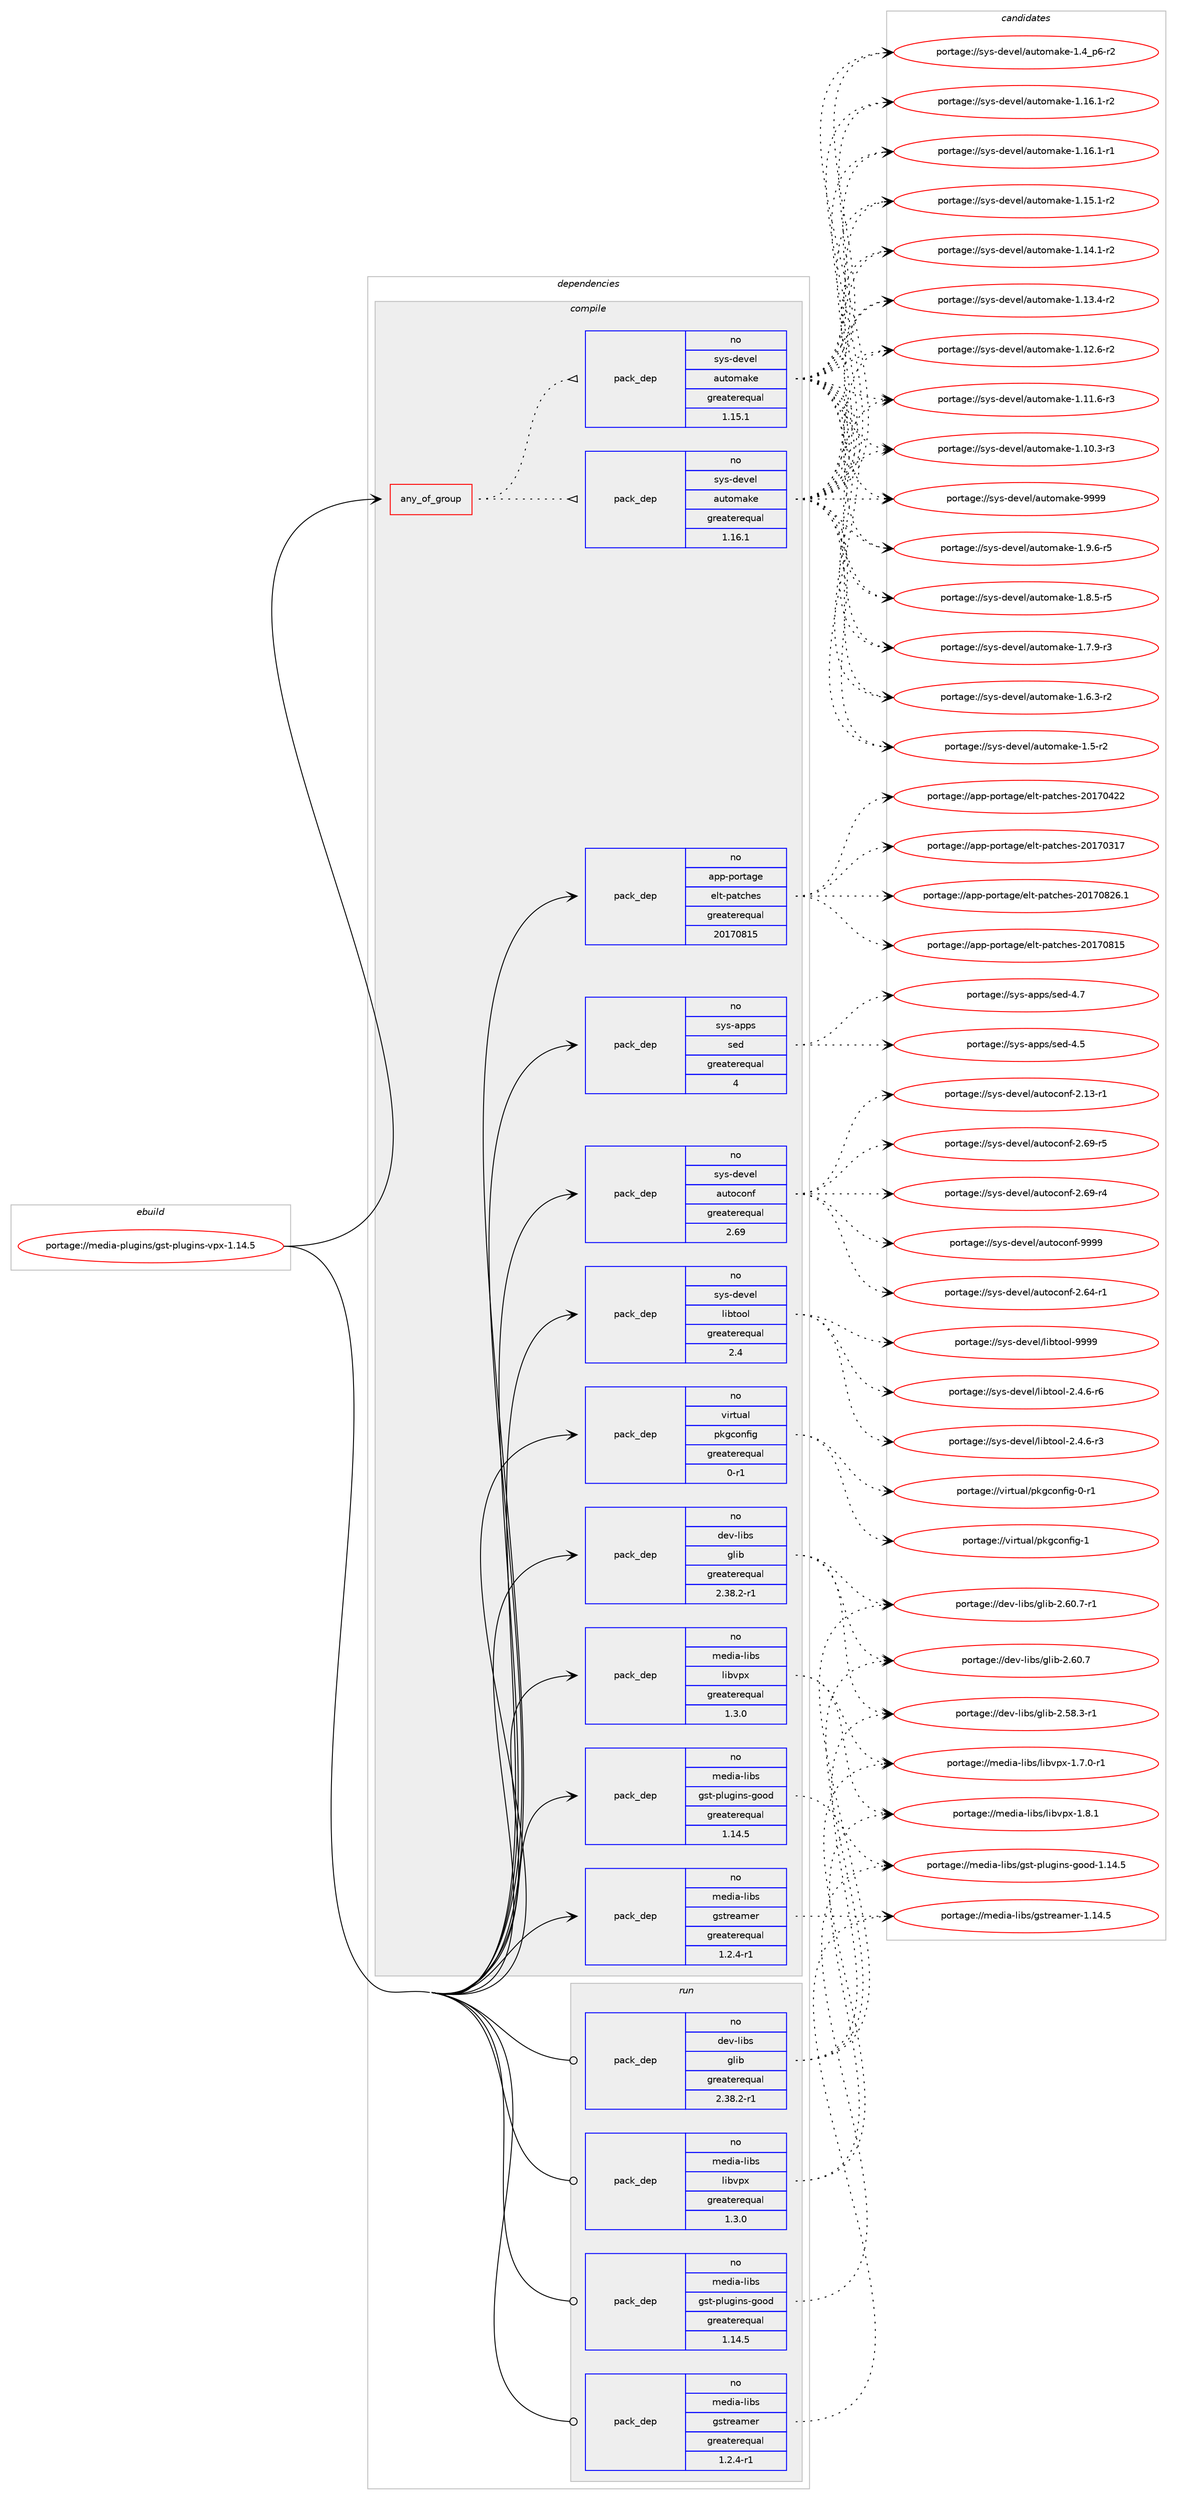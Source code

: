 digraph prolog {

# *************
# Graph options
# *************

newrank=true;
concentrate=true;
compound=true;
graph [rankdir=LR,fontname=Helvetica,fontsize=10,ranksep=1.5];#, ranksep=2.5, nodesep=0.2];
edge  [arrowhead=vee];
node  [fontname=Helvetica,fontsize=10];

# **********
# The ebuild
# **********

subgraph cluster_leftcol {
color=gray;
rank=same;
label=<<i>ebuild</i>>;
id [label="portage://media-plugins/gst-plugins-vpx-1.14.5", color=red, width=4, href="../media-plugins/gst-plugins-vpx-1.14.5.svg"];
}

# ****************
# The dependencies
# ****************

subgraph cluster_midcol {
color=gray;
label=<<i>dependencies</i>>;
subgraph cluster_compile {
fillcolor="#eeeeee";
style=filled;
label=<<i>compile</i>>;
subgraph any2887 {
dependency201237 [label=<<TABLE BORDER="0" CELLBORDER="1" CELLSPACING="0" CELLPADDING="4"><TR><TD CELLPADDING="10">any_of_group</TD></TR></TABLE>>, shape=none, color=red];subgraph pack153004 {
dependency201238 [label=<<TABLE BORDER="0" CELLBORDER="1" CELLSPACING="0" CELLPADDING="4" WIDTH="220"><TR><TD ROWSPAN="6" CELLPADDING="30">pack_dep</TD></TR><TR><TD WIDTH="110">no</TD></TR><TR><TD>sys-devel</TD></TR><TR><TD>automake</TD></TR><TR><TD>greaterequal</TD></TR><TR><TD>1.16.1</TD></TR></TABLE>>, shape=none, color=blue];
}
dependency201237:e -> dependency201238:w [weight=20,style="dotted",arrowhead="oinv"];
subgraph pack153005 {
dependency201239 [label=<<TABLE BORDER="0" CELLBORDER="1" CELLSPACING="0" CELLPADDING="4" WIDTH="220"><TR><TD ROWSPAN="6" CELLPADDING="30">pack_dep</TD></TR><TR><TD WIDTH="110">no</TD></TR><TR><TD>sys-devel</TD></TR><TR><TD>automake</TD></TR><TR><TD>greaterequal</TD></TR><TR><TD>1.15.1</TD></TR></TABLE>>, shape=none, color=blue];
}
dependency201237:e -> dependency201239:w [weight=20,style="dotted",arrowhead="oinv"];
}
id:e -> dependency201237:w [weight=20,style="solid",arrowhead="vee"];
subgraph pack153006 {
dependency201240 [label=<<TABLE BORDER="0" CELLBORDER="1" CELLSPACING="0" CELLPADDING="4" WIDTH="220"><TR><TD ROWSPAN="6" CELLPADDING="30">pack_dep</TD></TR><TR><TD WIDTH="110">no</TD></TR><TR><TD>app-portage</TD></TR><TR><TD>elt-patches</TD></TR><TR><TD>greaterequal</TD></TR><TR><TD>20170815</TD></TR></TABLE>>, shape=none, color=blue];
}
id:e -> dependency201240:w [weight=20,style="solid",arrowhead="vee"];
subgraph pack153007 {
dependency201241 [label=<<TABLE BORDER="0" CELLBORDER="1" CELLSPACING="0" CELLPADDING="4" WIDTH="220"><TR><TD ROWSPAN="6" CELLPADDING="30">pack_dep</TD></TR><TR><TD WIDTH="110">no</TD></TR><TR><TD>dev-libs</TD></TR><TR><TD>glib</TD></TR><TR><TD>greaterequal</TD></TR><TR><TD>2.38.2-r1</TD></TR></TABLE>>, shape=none, color=blue];
}
id:e -> dependency201241:w [weight=20,style="solid",arrowhead="vee"];
subgraph pack153008 {
dependency201242 [label=<<TABLE BORDER="0" CELLBORDER="1" CELLSPACING="0" CELLPADDING="4" WIDTH="220"><TR><TD ROWSPAN="6" CELLPADDING="30">pack_dep</TD></TR><TR><TD WIDTH="110">no</TD></TR><TR><TD>media-libs</TD></TR><TR><TD>gst-plugins-good</TD></TR><TR><TD>greaterequal</TD></TR><TR><TD>1.14.5</TD></TR></TABLE>>, shape=none, color=blue];
}
id:e -> dependency201242:w [weight=20,style="solid",arrowhead="vee"];
subgraph pack153009 {
dependency201243 [label=<<TABLE BORDER="0" CELLBORDER="1" CELLSPACING="0" CELLPADDING="4" WIDTH="220"><TR><TD ROWSPAN="6" CELLPADDING="30">pack_dep</TD></TR><TR><TD WIDTH="110">no</TD></TR><TR><TD>media-libs</TD></TR><TR><TD>gstreamer</TD></TR><TR><TD>greaterequal</TD></TR><TR><TD>1.2.4-r1</TD></TR></TABLE>>, shape=none, color=blue];
}
id:e -> dependency201243:w [weight=20,style="solid",arrowhead="vee"];
subgraph pack153010 {
dependency201244 [label=<<TABLE BORDER="0" CELLBORDER="1" CELLSPACING="0" CELLPADDING="4" WIDTH="220"><TR><TD ROWSPAN="6" CELLPADDING="30">pack_dep</TD></TR><TR><TD WIDTH="110">no</TD></TR><TR><TD>media-libs</TD></TR><TR><TD>libvpx</TD></TR><TR><TD>greaterequal</TD></TR><TR><TD>1.3.0</TD></TR></TABLE>>, shape=none, color=blue];
}
id:e -> dependency201244:w [weight=20,style="solid",arrowhead="vee"];
subgraph pack153011 {
dependency201245 [label=<<TABLE BORDER="0" CELLBORDER="1" CELLSPACING="0" CELLPADDING="4" WIDTH="220"><TR><TD ROWSPAN="6" CELLPADDING="30">pack_dep</TD></TR><TR><TD WIDTH="110">no</TD></TR><TR><TD>sys-apps</TD></TR><TR><TD>sed</TD></TR><TR><TD>greaterequal</TD></TR><TR><TD>4</TD></TR></TABLE>>, shape=none, color=blue];
}
id:e -> dependency201245:w [weight=20,style="solid",arrowhead="vee"];
subgraph pack153012 {
dependency201246 [label=<<TABLE BORDER="0" CELLBORDER="1" CELLSPACING="0" CELLPADDING="4" WIDTH="220"><TR><TD ROWSPAN="6" CELLPADDING="30">pack_dep</TD></TR><TR><TD WIDTH="110">no</TD></TR><TR><TD>sys-devel</TD></TR><TR><TD>autoconf</TD></TR><TR><TD>greaterequal</TD></TR><TR><TD>2.69</TD></TR></TABLE>>, shape=none, color=blue];
}
id:e -> dependency201246:w [weight=20,style="solid",arrowhead="vee"];
subgraph pack153013 {
dependency201247 [label=<<TABLE BORDER="0" CELLBORDER="1" CELLSPACING="0" CELLPADDING="4" WIDTH="220"><TR><TD ROWSPAN="6" CELLPADDING="30">pack_dep</TD></TR><TR><TD WIDTH="110">no</TD></TR><TR><TD>sys-devel</TD></TR><TR><TD>libtool</TD></TR><TR><TD>greaterequal</TD></TR><TR><TD>2.4</TD></TR></TABLE>>, shape=none, color=blue];
}
id:e -> dependency201247:w [weight=20,style="solid",arrowhead="vee"];
subgraph pack153014 {
dependency201248 [label=<<TABLE BORDER="0" CELLBORDER="1" CELLSPACING="0" CELLPADDING="4" WIDTH="220"><TR><TD ROWSPAN="6" CELLPADDING="30">pack_dep</TD></TR><TR><TD WIDTH="110">no</TD></TR><TR><TD>virtual</TD></TR><TR><TD>pkgconfig</TD></TR><TR><TD>greaterequal</TD></TR><TR><TD>0-r1</TD></TR></TABLE>>, shape=none, color=blue];
}
id:e -> dependency201248:w [weight=20,style="solid",arrowhead="vee"];
}
subgraph cluster_compileandrun {
fillcolor="#eeeeee";
style=filled;
label=<<i>compile and run</i>>;
}
subgraph cluster_run {
fillcolor="#eeeeee";
style=filled;
label=<<i>run</i>>;
subgraph pack153015 {
dependency201249 [label=<<TABLE BORDER="0" CELLBORDER="1" CELLSPACING="0" CELLPADDING="4" WIDTH="220"><TR><TD ROWSPAN="6" CELLPADDING="30">pack_dep</TD></TR><TR><TD WIDTH="110">no</TD></TR><TR><TD>dev-libs</TD></TR><TR><TD>glib</TD></TR><TR><TD>greaterequal</TD></TR><TR><TD>2.38.2-r1</TD></TR></TABLE>>, shape=none, color=blue];
}
id:e -> dependency201249:w [weight=20,style="solid",arrowhead="odot"];
subgraph pack153016 {
dependency201250 [label=<<TABLE BORDER="0" CELLBORDER="1" CELLSPACING="0" CELLPADDING="4" WIDTH="220"><TR><TD ROWSPAN="6" CELLPADDING="30">pack_dep</TD></TR><TR><TD WIDTH="110">no</TD></TR><TR><TD>media-libs</TD></TR><TR><TD>gst-plugins-good</TD></TR><TR><TD>greaterequal</TD></TR><TR><TD>1.14.5</TD></TR></TABLE>>, shape=none, color=blue];
}
id:e -> dependency201250:w [weight=20,style="solid",arrowhead="odot"];
subgraph pack153017 {
dependency201251 [label=<<TABLE BORDER="0" CELLBORDER="1" CELLSPACING="0" CELLPADDING="4" WIDTH="220"><TR><TD ROWSPAN="6" CELLPADDING="30">pack_dep</TD></TR><TR><TD WIDTH="110">no</TD></TR><TR><TD>media-libs</TD></TR><TR><TD>gstreamer</TD></TR><TR><TD>greaterequal</TD></TR><TR><TD>1.2.4-r1</TD></TR></TABLE>>, shape=none, color=blue];
}
id:e -> dependency201251:w [weight=20,style="solid",arrowhead="odot"];
subgraph pack153018 {
dependency201252 [label=<<TABLE BORDER="0" CELLBORDER="1" CELLSPACING="0" CELLPADDING="4" WIDTH="220"><TR><TD ROWSPAN="6" CELLPADDING="30">pack_dep</TD></TR><TR><TD WIDTH="110">no</TD></TR><TR><TD>media-libs</TD></TR><TR><TD>libvpx</TD></TR><TR><TD>greaterequal</TD></TR><TR><TD>1.3.0</TD></TR></TABLE>>, shape=none, color=blue];
}
id:e -> dependency201252:w [weight=20,style="solid",arrowhead="odot"];
}
}

# **************
# The candidates
# **************

subgraph cluster_choices {
rank=same;
color=gray;
label=<<i>candidates</i>>;

subgraph choice153004 {
color=black;
nodesep=1;
choice115121115451001011181011084797117116111109971071014557575757 [label="portage://sys-devel/automake-9999", color=red, width=4,href="../sys-devel/automake-9999.svg"];
choice115121115451001011181011084797117116111109971071014549465746544511453 [label="portage://sys-devel/automake-1.9.6-r5", color=red, width=4,href="../sys-devel/automake-1.9.6-r5.svg"];
choice115121115451001011181011084797117116111109971071014549465646534511453 [label="portage://sys-devel/automake-1.8.5-r5", color=red, width=4,href="../sys-devel/automake-1.8.5-r5.svg"];
choice115121115451001011181011084797117116111109971071014549465546574511451 [label="portage://sys-devel/automake-1.7.9-r3", color=red, width=4,href="../sys-devel/automake-1.7.9-r3.svg"];
choice115121115451001011181011084797117116111109971071014549465446514511450 [label="portage://sys-devel/automake-1.6.3-r2", color=red, width=4,href="../sys-devel/automake-1.6.3-r2.svg"];
choice11512111545100101118101108479711711611110997107101454946534511450 [label="portage://sys-devel/automake-1.5-r2", color=red, width=4,href="../sys-devel/automake-1.5-r2.svg"];
choice115121115451001011181011084797117116111109971071014549465295112544511450 [label="portage://sys-devel/automake-1.4_p6-r2", color=red, width=4,href="../sys-devel/automake-1.4_p6-r2.svg"];
choice11512111545100101118101108479711711611110997107101454946495446494511450 [label="portage://sys-devel/automake-1.16.1-r2", color=red, width=4,href="../sys-devel/automake-1.16.1-r2.svg"];
choice11512111545100101118101108479711711611110997107101454946495446494511449 [label="portage://sys-devel/automake-1.16.1-r1", color=red, width=4,href="../sys-devel/automake-1.16.1-r1.svg"];
choice11512111545100101118101108479711711611110997107101454946495346494511450 [label="portage://sys-devel/automake-1.15.1-r2", color=red, width=4,href="../sys-devel/automake-1.15.1-r2.svg"];
choice11512111545100101118101108479711711611110997107101454946495246494511450 [label="portage://sys-devel/automake-1.14.1-r2", color=red, width=4,href="../sys-devel/automake-1.14.1-r2.svg"];
choice11512111545100101118101108479711711611110997107101454946495146524511450 [label="portage://sys-devel/automake-1.13.4-r2", color=red, width=4,href="../sys-devel/automake-1.13.4-r2.svg"];
choice11512111545100101118101108479711711611110997107101454946495046544511450 [label="portage://sys-devel/automake-1.12.6-r2", color=red, width=4,href="../sys-devel/automake-1.12.6-r2.svg"];
choice11512111545100101118101108479711711611110997107101454946494946544511451 [label="portage://sys-devel/automake-1.11.6-r3", color=red, width=4,href="../sys-devel/automake-1.11.6-r3.svg"];
choice11512111545100101118101108479711711611110997107101454946494846514511451 [label="portage://sys-devel/automake-1.10.3-r3", color=red, width=4,href="../sys-devel/automake-1.10.3-r3.svg"];
dependency201238:e -> choice115121115451001011181011084797117116111109971071014557575757:w [style=dotted,weight="100"];
dependency201238:e -> choice115121115451001011181011084797117116111109971071014549465746544511453:w [style=dotted,weight="100"];
dependency201238:e -> choice115121115451001011181011084797117116111109971071014549465646534511453:w [style=dotted,weight="100"];
dependency201238:e -> choice115121115451001011181011084797117116111109971071014549465546574511451:w [style=dotted,weight="100"];
dependency201238:e -> choice115121115451001011181011084797117116111109971071014549465446514511450:w [style=dotted,weight="100"];
dependency201238:e -> choice11512111545100101118101108479711711611110997107101454946534511450:w [style=dotted,weight="100"];
dependency201238:e -> choice115121115451001011181011084797117116111109971071014549465295112544511450:w [style=dotted,weight="100"];
dependency201238:e -> choice11512111545100101118101108479711711611110997107101454946495446494511450:w [style=dotted,weight="100"];
dependency201238:e -> choice11512111545100101118101108479711711611110997107101454946495446494511449:w [style=dotted,weight="100"];
dependency201238:e -> choice11512111545100101118101108479711711611110997107101454946495346494511450:w [style=dotted,weight="100"];
dependency201238:e -> choice11512111545100101118101108479711711611110997107101454946495246494511450:w [style=dotted,weight="100"];
dependency201238:e -> choice11512111545100101118101108479711711611110997107101454946495146524511450:w [style=dotted,weight="100"];
dependency201238:e -> choice11512111545100101118101108479711711611110997107101454946495046544511450:w [style=dotted,weight="100"];
dependency201238:e -> choice11512111545100101118101108479711711611110997107101454946494946544511451:w [style=dotted,weight="100"];
dependency201238:e -> choice11512111545100101118101108479711711611110997107101454946494846514511451:w [style=dotted,weight="100"];
}
subgraph choice153005 {
color=black;
nodesep=1;
choice115121115451001011181011084797117116111109971071014557575757 [label="portage://sys-devel/automake-9999", color=red, width=4,href="../sys-devel/automake-9999.svg"];
choice115121115451001011181011084797117116111109971071014549465746544511453 [label="portage://sys-devel/automake-1.9.6-r5", color=red, width=4,href="../sys-devel/automake-1.9.6-r5.svg"];
choice115121115451001011181011084797117116111109971071014549465646534511453 [label="portage://sys-devel/automake-1.8.5-r5", color=red, width=4,href="../sys-devel/automake-1.8.5-r5.svg"];
choice115121115451001011181011084797117116111109971071014549465546574511451 [label="portage://sys-devel/automake-1.7.9-r3", color=red, width=4,href="../sys-devel/automake-1.7.9-r3.svg"];
choice115121115451001011181011084797117116111109971071014549465446514511450 [label="portage://sys-devel/automake-1.6.3-r2", color=red, width=4,href="../sys-devel/automake-1.6.3-r2.svg"];
choice11512111545100101118101108479711711611110997107101454946534511450 [label="portage://sys-devel/automake-1.5-r2", color=red, width=4,href="../sys-devel/automake-1.5-r2.svg"];
choice115121115451001011181011084797117116111109971071014549465295112544511450 [label="portage://sys-devel/automake-1.4_p6-r2", color=red, width=4,href="../sys-devel/automake-1.4_p6-r2.svg"];
choice11512111545100101118101108479711711611110997107101454946495446494511450 [label="portage://sys-devel/automake-1.16.1-r2", color=red, width=4,href="../sys-devel/automake-1.16.1-r2.svg"];
choice11512111545100101118101108479711711611110997107101454946495446494511449 [label="portage://sys-devel/automake-1.16.1-r1", color=red, width=4,href="../sys-devel/automake-1.16.1-r1.svg"];
choice11512111545100101118101108479711711611110997107101454946495346494511450 [label="portage://sys-devel/automake-1.15.1-r2", color=red, width=4,href="../sys-devel/automake-1.15.1-r2.svg"];
choice11512111545100101118101108479711711611110997107101454946495246494511450 [label="portage://sys-devel/automake-1.14.1-r2", color=red, width=4,href="../sys-devel/automake-1.14.1-r2.svg"];
choice11512111545100101118101108479711711611110997107101454946495146524511450 [label="portage://sys-devel/automake-1.13.4-r2", color=red, width=4,href="../sys-devel/automake-1.13.4-r2.svg"];
choice11512111545100101118101108479711711611110997107101454946495046544511450 [label="portage://sys-devel/automake-1.12.6-r2", color=red, width=4,href="../sys-devel/automake-1.12.6-r2.svg"];
choice11512111545100101118101108479711711611110997107101454946494946544511451 [label="portage://sys-devel/automake-1.11.6-r3", color=red, width=4,href="../sys-devel/automake-1.11.6-r3.svg"];
choice11512111545100101118101108479711711611110997107101454946494846514511451 [label="portage://sys-devel/automake-1.10.3-r3", color=red, width=4,href="../sys-devel/automake-1.10.3-r3.svg"];
dependency201239:e -> choice115121115451001011181011084797117116111109971071014557575757:w [style=dotted,weight="100"];
dependency201239:e -> choice115121115451001011181011084797117116111109971071014549465746544511453:w [style=dotted,weight="100"];
dependency201239:e -> choice115121115451001011181011084797117116111109971071014549465646534511453:w [style=dotted,weight="100"];
dependency201239:e -> choice115121115451001011181011084797117116111109971071014549465546574511451:w [style=dotted,weight="100"];
dependency201239:e -> choice115121115451001011181011084797117116111109971071014549465446514511450:w [style=dotted,weight="100"];
dependency201239:e -> choice11512111545100101118101108479711711611110997107101454946534511450:w [style=dotted,weight="100"];
dependency201239:e -> choice115121115451001011181011084797117116111109971071014549465295112544511450:w [style=dotted,weight="100"];
dependency201239:e -> choice11512111545100101118101108479711711611110997107101454946495446494511450:w [style=dotted,weight="100"];
dependency201239:e -> choice11512111545100101118101108479711711611110997107101454946495446494511449:w [style=dotted,weight="100"];
dependency201239:e -> choice11512111545100101118101108479711711611110997107101454946495346494511450:w [style=dotted,weight="100"];
dependency201239:e -> choice11512111545100101118101108479711711611110997107101454946495246494511450:w [style=dotted,weight="100"];
dependency201239:e -> choice11512111545100101118101108479711711611110997107101454946495146524511450:w [style=dotted,weight="100"];
dependency201239:e -> choice11512111545100101118101108479711711611110997107101454946495046544511450:w [style=dotted,weight="100"];
dependency201239:e -> choice11512111545100101118101108479711711611110997107101454946494946544511451:w [style=dotted,weight="100"];
dependency201239:e -> choice11512111545100101118101108479711711611110997107101454946494846514511451:w [style=dotted,weight="100"];
}
subgraph choice153006 {
color=black;
nodesep=1;
choice971121124511211111411697103101471011081164511297116991041011154550484955485650544649 [label="portage://app-portage/elt-patches-20170826.1", color=red, width=4,href="../app-portage/elt-patches-20170826.1.svg"];
choice97112112451121111141169710310147101108116451129711699104101115455048495548564953 [label="portage://app-portage/elt-patches-20170815", color=red, width=4,href="../app-portage/elt-patches-20170815.svg"];
choice97112112451121111141169710310147101108116451129711699104101115455048495548525050 [label="portage://app-portage/elt-patches-20170422", color=red, width=4,href="../app-portage/elt-patches-20170422.svg"];
choice97112112451121111141169710310147101108116451129711699104101115455048495548514955 [label="portage://app-portage/elt-patches-20170317", color=red, width=4,href="../app-portage/elt-patches-20170317.svg"];
dependency201240:e -> choice971121124511211111411697103101471011081164511297116991041011154550484955485650544649:w [style=dotted,weight="100"];
dependency201240:e -> choice97112112451121111141169710310147101108116451129711699104101115455048495548564953:w [style=dotted,weight="100"];
dependency201240:e -> choice97112112451121111141169710310147101108116451129711699104101115455048495548525050:w [style=dotted,weight="100"];
dependency201240:e -> choice97112112451121111141169710310147101108116451129711699104101115455048495548514955:w [style=dotted,weight="100"];
}
subgraph choice153007 {
color=black;
nodesep=1;
choice10010111845108105981154710310810598455046544846554511449 [label="portage://dev-libs/glib-2.60.7-r1", color=red, width=4,href="../dev-libs/glib-2.60.7-r1.svg"];
choice1001011184510810598115471031081059845504654484655 [label="portage://dev-libs/glib-2.60.7", color=red, width=4,href="../dev-libs/glib-2.60.7.svg"];
choice10010111845108105981154710310810598455046535646514511449 [label="portage://dev-libs/glib-2.58.3-r1", color=red, width=4,href="../dev-libs/glib-2.58.3-r1.svg"];
dependency201241:e -> choice10010111845108105981154710310810598455046544846554511449:w [style=dotted,weight="100"];
dependency201241:e -> choice1001011184510810598115471031081059845504654484655:w [style=dotted,weight="100"];
dependency201241:e -> choice10010111845108105981154710310810598455046535646514511449:w [style=dotted,weight="100"];
}
subgraph choice153008 {
color=black;
nodesep=1;
choice10910110010597451081059811547103115116451121081171031051101154510311111110045494649524653 [label="portage://media-libs/gst-plugins-good-1.14.5", color=red, width=4,href="../media-libs/gst-plugins-good-1.14.5.svg"];
dependency201242:e -> choice10910110010597451081059811547103115116451121081171031051101154510311111110045494649524653:w [style=dotted,weight="100"];
}
subgraph choice153009 {
color=black;
nodesep=1;
choice109101100105974510810598115471031151161141019710910111445494649524653 [label="portage://media-libs/gstreamer-1.14.5", color=red, width=4,href="../media-libs/gstreamer-1.14.5.svg"];
dependency201243:e -> choice109101100105974510810598115471031151161141019710910111445494649524653:w [style=dotted,weight="100"];
}
subgraph choice153010 {
color=black;
nodesep=1;
choice1091011001059745108105981154710810598118112120454946564649 [label="portage://media-libs/libvpx-1.8.1", color=red, width=4,href="../media-libs/libvpx-1.8.1.svg"];
choice10910110010597451081059811547108105981181121204549465546484511449 [label="portage://media-libs/libvpx-1.7.0-r1", color=red, width=4,href="../media-libs/libvpx-1.7.0-r1.svg"];
dependency201244:e -> choice1091011001059745108105981154710810598118112120454946564649:w [style=dotted,weight="100"];
dependency201244:e -> choice10910110010597451081059811547108105981181121204549465546484511449:w [style=dotted,weight="100"];
}
subgraph choice153011 {
color=black;
nodesep=1;
choice11512111545971121121154711510110045524655 [label="portage://sys-apps/sed-4.7", color=red, width=4,href="../sys-apps/sed-4.7.svg"];
choice11512111545971121121154711510110045524653 [label="portage://sys-apps/sed-4.5", color=red, width=4,href="../sys-apps/sed-4.5.svg"];
dependency201245:e -> choice11512111545971121121154711510110045524655:w [style=dotted,weight="100"];
dependency201245:e -> choice11512111545971121121154711510110045524653:w [style=dotted,weight="100"];
}
subgraph choice153012 {
color=black;
nodesep=1;
choice115121115451001011181011084797117116111991111101024557575757 [label="portage://sys-devel/autoconf-9999", color=red, width=4,href="../sys-devel/autoconf-9999.svg"];
choice1151211154510010111810110847971171161119911111010245504654574511453 [label="portage://sys-devel/autoconf-2.69-r5", color=red, width=4,href="../sys-devel/autoconf-2.69-r5.svg"];
choice1151211154510010111810110847971171161119911111010245504654574511452 [label="portage://sys-devel/autoconf-2.69-r4", color=red, width=4,href="../sys-devel/autoconf-2.69-r4.svg"];
choice1151211154510010111810110847971171161119911111010245504654524511449 [label="portage://sys-devel/autoconf-2.64-r1", color=red, width=4,href="../sys-devel/autoconf-2.64-r1.svg"];
choice1151211154510010111810110847971171161119911111010245504649514511449 [label="portage://sys-devel/autoconf-2.13-r1", color=red, width=4,href="../sys-devel/autoconf-2.13-r1.svg"];
dependency201246:e -> choice115121115451001011181011084797117116111991111101024557575757:w [style=dotted,weight="100"];
dependency201246:e -> choice1151211154510010111810110847971171161119911111010245504654574511453:w [style=dotted,weight="100"];
dependency201246:e -> choice1151211154510010111810110847971171161119911111010245504654574511452:w [style=dotted,weight="100"];
dependency201246:e -> choice1151211154510010111810110847971171161119911111010245504654524511449:w [style=dotted,weight="100"];
dependency201246:e -> choice1151211154510010111810110847971171161119911111010245504649514511449:w [style=dotted,weight="100"];
}
subgraph choice153013 {
color=black;
nodesep=1;
choice1151211154510010111810110847108105981161111111084557575757 [label="portage://sys-devel/libtool-9999", color=red, width=4,href="../sys-devel/libtool-9999.svg"];
choice1151211154510010111810110847108105981161111111084550465246544511454 [label="portage://sys-devel/libtool-2.4.6-r6", color=red, width=4,href="../sys-devel/libtool-2.4.6-r6.svg"];
choice1151211154510010111810110847108105981161111111084550465246544511451 [label="portage://sys-devel/libtool-2.4.6-r3", color=red, width=4,href="../sys-devel/libtool-2.4.6-r3.svg"];
dependency201247:e -> choice1151211154510010111810110847108105981161111111084557575757:w [style=dotted,weight="100"];
dependency201247:e -> choice1151211154510010111810110847108105981161111111084550465246544511454:w [style=dotted,weight="100"];
dependency201247:e -> choice1151211154510010111810110847108105981161111111084550465246544511451:w [style=dotted,weight="100"];
}
subgraph choice153014 {
color=black;
nodesep=1;
choice1181051141161179710847112107103991111101021051034549 [label="portage://virtual/pkgconfig-1", color=red, width=4,href="../virtual/pkgconfig-1.svg"];
choice11810511411611797108471121071039911111010210510345484511449 [label="portage://virtual/pkgconfig-0-r1", color=red, width=4,href="../virtual/pkgconfig-0-r1.svg"];
dependency201248:e -> choice1181051141161179710847112107103991111101021051034549:w [style=dotted,weight="100"];
dependency201248:e -> choice11810511411611797108471121071039911111010210510345484511449:w [style=dotted,weight="100"];
}
subgraph choice153015 {
color=black;
nodesep=1;
choice10010111845108105981154710310810598455046544846554511449 [label="portage://dev-libs/glib-2.60.7-r1", color=red, width=4,href="../dev-libs/glib-2.60.7-r1.svg"];
choice1001011184510810598115471031081059845504654484655 [label="portage://dev-libs/glib-2.60.7", color=red, width=4,href="../dev-libs/glib-2.60.7.svg"];
choice10010111845108105981154710310810598455046535646514511449 [label="portage://dev-libs/glib-2.58.3-r1", color=red, width=4,href="../dev-libs/glib-2.58.3-r1.svg"];
dependency201249:e -> choice10010111845108105981154710310810598455046544846554511449:w [style=dotted,weight="100"];
dependency201249:e -> choice1001011184510810598115471031081059845504654484655:w [style=dotted,weight="100"];
dependency201249:e -> choice10010111845108105981154710310810598455046535646514511449:w [style=dotted,weight="100"];
}
subgraph choice153016 {
color=black;
nodesep=1;
choice10910110010597451081059811547103115116451121081171031051101154510311111110045494649524653 [label="portage://media-libs/gst-plugins-good-1.14.5", color=red, width=4,href="../media-libs/gst-plugins-good-1.14.5.svg"];
dependency201250:e -> choice10910110010597451081059811547103115116451121081171031051101154510311111110045494649524653:w [style=dotted,weight="100"];
}
subgraph choice153017 {
color=black;
nodesep=1;
choice109101100105974510810598115471031151161141019710910111445494649524653 [label="portage://media-libs/gstreamer-1.14.5", color=red, width=4,href="../media-libs/gstreamer-1.14.5.svg"];
dependency201251:e -> choice109101100105974510810598115471031151161141019710910111445494649524653:w [style=dotted,weight="100"];
}
subgraph choice153018 {
color=black;
nodesep=1;
choice1091011001059745108105981154710810598118112120454946564649 [label="portage://media-libs/libvpx-1.8.1", color=red, width=4,href="../media-libs/libvpx-1.8.1.svg"];
choice10910110010597451081059811547108105981181121204549465546484511449 [label="portage://media-libs/libvpx-1.7.0-r1", color=red, width=4,href="../media-libs/libvpx-1.7.0-r1.svg"];
dependency201252:e -> choice1091011001059745108105981154710810598118112120454946564649:w [style=dotted,weight="100"];
dependency201252:e -> choice10910110010597451081059811547108105981181121204549465546484511449:w [style=dotted,weight="100"];
}
}

}
